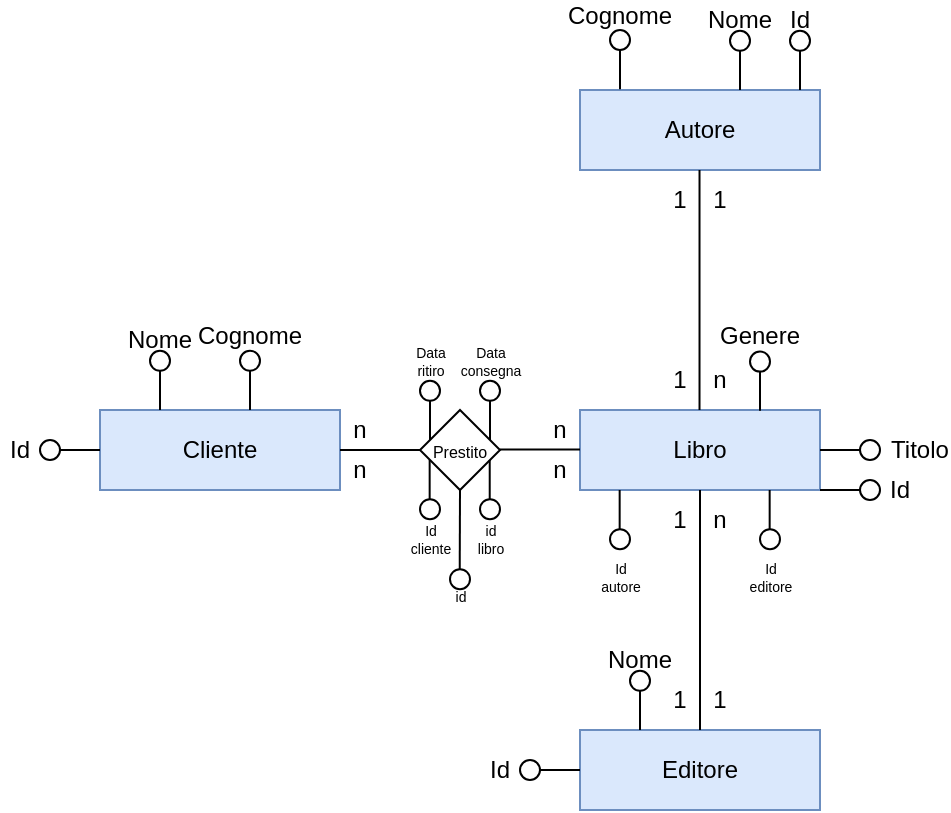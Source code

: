 <mxfile version="21.5.0" type="device">
  <diagram name="Pagina-1" id="-5amps1YBqaT7Vv-XyFg">
    <mxGraphModel dx="978" dy="571" grid="1" gridSize="10" guides="1" tooltips="1" connect="1" arrows="1" fold="1" page="1" pageScale="1" pageWidth="827" pageHeight="1169" math="0" shadow="0">
      <root>
        <mxCell id="0" />
        <mxCell id="1" parent="0" />
        <mxCell id="DhdcBiuPI_oVN-kjMNw6-1" value="Libro" style="whiteSpace=wrap;html=1;align=center;fillColor=#dae8fc;strokeColor=#6c8ebf;" vertex="1" parent="1">
          <mxGeometry x="360" y="440" width="120" height="40" as="geometry" />
        </mxCell>
        <mxCell id="DhdcBiuPI_oVN-kjMNw6-2" value="Autore" style="whiteSpace=wrap;html=1;align=center;fillColor=#dae8fc;strokeColor=#6c8ebf;" vertex="1" parent="1">
          <mxGeometry x="360" y="280" width="120" height="40" as="geometry" />
        </mxCell>
        <mxCell id="DhdcBiuPI_oVN-kjMNw6-3" value="Editore" style="whiteSpace=wrap;html=1;align=center;fillColor=#dae8fc;strokeColor=#6c8ebf;" vertex="1" parent="1">
          <mxGeometry x="360" y="600" width="120" height="40" as="geometry" />
        </mxCell>
        <mxCell id="DhdcBiuPI_oVN-kjMNw6-4" value="Cliente" style="whiteSpace=wrap;html=1;align=center;fillColor=#dae8fc;strokeColor=#6c8ebf;" vertex="1" parent="1">
          <mxGeometry x="120" y="440" width="120" height="40" as="geometry" />
        </mxCell>
        <mxCell id="DhdcBiuPI_oVN-kjMNw6-5" value="" style="endArrow=none;html=1;rounded=0;entryX=0.5;entryY=1;entryDx=0;entryDy=0;" edge="1" parent="1" target="DhdcBiuPI_oVN-kjMNw6-1">
          <mxGeometry width="50" height="50" relative="1" as="geometry">
            <mxPoint x="420" y="600" as="sourcePoint" />
            <mxPoint x="470" y="550" as="targetPoint" />
          </mxGeometry>
        </mxCell>
        <mxCell id="DhdcBiuPI_oVN-kjMNw6-6" value="" style="endArrow=none;html=1;rounded=0;entryX=0.5;entryY=1;entryDx=0;entryDy=0;" edge="1" parent="1">
          <mxGeometry width="50" height="50" relative="1" as="geometry">
            <mxPoint x="419.76" y="440" as="sourcePoint" />
            <mxPoint x="419.76" y="320" as="targetPoint" />
          </mxGeometry>
        </mxCell>
        <mxCell id="DhdcBiuPI_oVN-kjMNw6-7" value="" style="endArrow=none;html=1;rounded=0;exitX=1;exitY=0.5;exitDx=0;exitDy=0;entryX=0;entryY=0.5;entryDx=0;entryDy=0;" edge="1" parent="1" source="DhdcBiuPI_oVN-kjMNw6-4" target="DhdcBiuPI_oVN-kjMNw6-58">
          <mxGeometry width="50" height="50" relative="1" as="geometry">
            <mxPoint x="359.52" y="580" as="sourcePoint" />
            <mxPoint x="240" y="360" as="targetPoint" />
            <Array as="points">
              <mxPoint x="270" y="460" />
            </Array>
          </mxGeometry>
        </mxCell>
        <mxCell id="DhdcBiuPI_oVN-kjMNw6-8" value="" style="endArrow=none;html=1;rounded=0;" edge="1" parent="1">
          <mxGeometry width="50" height="50" relative="1" as="geometry">
            <mxPoint x="480" y="460" as="sourcePoint" />
            <mxPoint x="500" y="460" as="targetPoint" />
          </mxGeometry>
        </mxCell>
        <mxCell id="DhdcBiuPI_oVN-kjMNw6-9" value="" style="ellipse;whiteSpace=wrap;html=1;aspect=fixed;" vertex="1" parent="1">
          <mxGeometry x="500" y="455" width="10" height="10" as="geometry" />
        </mxCell>
        <mxCell id="DhdcBiuPI_oVN-kjMNw6-10" value="" style="endArrow=none;html=1;rounded=0;" edge="1" parent="1">
          <mxGeometry width="50" height="50" relative="1" as="geometry">
            <mxPoint x="480" y="480" as="sourcePoint" />
            <mxPoint x="500" y="480" as="targetPoint" />
          </mxGeometry>
        </mxCell>
        <mxCell id="DhdcBiuPI_oVN-kjMNw6-11" value="" style="ellipse;whiteSpace=wrap;html=1;aspect=fixed;" vertex="1" parent="1">
          <mxGeometry x="500" y="475" width="10" height="10" as="geometry" />
        </mxCell>
        <mxCell id="DhdcBiuPI_oVN-kjMNw6-13" value="" style="ellipse;whiteSpace=wrap;html=1;aspect=fixed;" vertex="1" parent="1">
          <mxGeometry x="310" y="484.6" width="10" height="10" as="geometry" />
        </mxCell>
        <mxCell id="DhdcBiuPI_oVN-kjMNw6-15" value="Id" style="text;html=1;strokeColor=none;fillColor=none;align=center;verticalAlign=middle;whiteSpace=wrap;rounded=0;" vertex="1" parent="1">
          <mxGeometry x="310" y="615" width="20" height="10" as="geometry" />
        </mxCell>
        <mxCell id="DhdcBiuPI_oVN-kjMNw6-17" value="" style="endArrow=none;html=1;rounded=0;" edge="1" parent="1">
          <mxGeometry width="50" height="50" relative="1" as="geometry">
            <mxPoint x="470" y="280" as="sourcePoint" />
            <mxPoint x="470" y="260.4" as="targetPoint" />
          </mxGeometry>
        </mxCell>
        <mxCell id="DhdcBiuPI_oVN-kjMNw6-18" value="" style="ellipse;whiteSpace=wrap;html=1;aspect=fixed;" vertex="1" parent="1">
          <mxGeometry x="465" y="250.4" width="10" height="10" as="geometry" />
        </mxCell>
        <mxCell id="DhdcBiuPI_oVN-kjMNw6-20" value="" style="endArrow=none;html=1;rounded=0;" edge="1" parent="1">
          <mxGeometry width="50" height="50" relative="1" as="geometry">
            <mxPoint x="440" y="280" as="sourcePoint" />
            <mxPoint x="440" y="260.4" as="targetPoint" />
          </mxGeometry>
        </mxCell>
        <mxCell id="DhdcBiuPI_oVN-kjMNw6-21" value="" style="ellipse;whiteSpace=wrap;html=1;aspect=fixed;" vertex="1" parent="1">
          <mxGeometry x="435" y="250.4" width="10" height="10" as="geometry" />
        </mxCell>
        <mxCell id="DhdcBiuPI_oVN-kjMNw6-22" value="" style="endArrow=none;html=1;rounded=0;" edge="1" parent="1">
          <mxGeometry width="50" height="50" relative="1" as="geometry">
            <mxPoint x="380" y="279.6" as="sourcePoint" />
            <mxPoint x="380" y="260" as="targetPoint" />
          </mxGeometry>
        </mxCell>
        <mxCell id="DhdcBiuPI_oVN-kjMNw6-23" value="" style="ellipse;whiteSpace=wrap;html=1;aspect=fixed;" vertex="1" parent="1">
          <mxGeometry x="375" y="250" width="10" height="10" as="geometry" />
        </mxCell>
        <mxCell id="DhdcBiuPI_oVN-kjMNw6-24" value="" style="endArrow=none;html=1;rounded=0;exitX=1;exitY=0.5;exitDx=0;exitDy=0;entryX=0;entryY=0.5;entryDx=0;entryDy=0;" edge="1" parent="1" source="DhdcBiuPI_oVN-kjMNw6-25" target="DhdcBiuPI_oVN-kjMNw6-4">
          <mxGeometry width="50" height="50" relative="1" as="geometry">
            <mxPoint x="119.6" y="480" as="sourcePoint" />
            <mxPoint x="119.6" y="460.4" as="targetPoint" />
          </mxGeometry>
        </mxCell>
        <mxCell id="DhdcBiuPI_oVN-kjMNw6-25" value="" style="ellipse;whiteSpace=wrap;html=1;aspect=fixed;" vertex="1" parent="1">
          <mxGeometry x="90" y="455" width="10" height="10" as="geometry" />
        </mxCell>
        <mxCell id="DhdcBiuPI_oVN-kjMNw6-26" value="" style="endArrow=none;html=1;rounded=0;" edge="1" parent="1">
          <mxGeometry width="50" height="50" relative="1" as="geometry">
            <mxPoint x="150" y="440" as="sourcePoint" />
            <mxPoint x="150" y="420.4" as="targetPoint" />
          </mxGeometry>
        </mxCell>
        <mxCell id="DhdcBiuPI_oVN-kjMNw6-27" value="" style="ellipse;whiteSpace=wrap;html=1;aspect=fixed;" vertex="1" parent="1">
          <mxGeometry x="145" y="410.4" width="10" height="10" as="geometry" />
        </mxCell>
        <mxCell id="DhdcBiuPI_oVN-kjMNw6-28" value="" style="endArrow=none;html=1;rounded=0;" edge="1" parent="1">
          <mxGeometry width="50" height="50" relative="1" as="geometry">
            <mxPoint x="195" y="440" as="sourcePoint" />
            <mxPoint x="195" y="420.4" as="targetPoint" />
          </mxGeometry>
        </mxCell>
        <mxCell id="DhdcBiuPI_oVN-kjMNw6-29" value="" style="ellipse;whiteSpace=wrap;html=1;aspect=fixed;" vertex="1" parent="1">
          <mxGeometry x="190" y="410.4" width="10" height="10" as="geometry" />
        </mxCell>
        <mxCell id="DhdcBiuPI_oVN-kjMNw6-30" value="" style="endArrow=none;html=1;rounded=0;exitX=0;exitY=0.5;exitDx=0;exitDy=0;entryX=1;entryY=0.5;entryDx=0;entryDy=0;" edge="1" parent="1" source="DhdcBiuPI_oVN-kjMNw6-3" target="DhdcBiuPI_oVN-kjMNw6-31">
          <mxGeometry width="50" height="50" relative="1" as="geometry">
            <mxPoint x="340" y="640" as="sourcePoint" />
            <mxPoint x="340" y="620.4" as="targetPoint" />
          </mxGeometry>
        </mxCell>
        <mxCell id="DhdcBiuPI_oVN-kjMNw6-31" value="" style="ellipse;whiteSpace=wrap;html=1;aspect=fixed;" vertex="1" parent="1">
          <mxGeometry x="330" y="615" width="10" height="10" as="geometry" />
        </mxCell>
        <mxCell id="DhdcBiuPI_oVN-kjMNw6-32" value="" style="endArrow=none;html=1;rounded=0;" edge="1" parent="1">
          <mxGeometry width="50" height="50" relative="1" as="geometry">
            <mxPoint x="390" y="600" as="sourcePoint" />
            <mxPoint x="390" y="580.4" as="targetPoint" />
          </mxGeometry>
        </mxCell>
        <mxCell id="DhdcBiuPI_oVN-kjMNw6-33" value="" style="ellipse;whiteSpace=wrap;html=1;aspect=fixed;" vertex="1" parent="1">
          <mxGeometry x="385" y="570.4" width="10" height="10" as="geometry" />
        </mxCell>
        <mxCell id="DhdcBiuPI_oVN-kjMNw6-34" value="" style="endArrow=none;html=1;rounded=0;" edge="1" parent="1">
          <mxGeometry width="50" height="50" relative="1" as="geometry">
            <mxPoint x="379.83" y="499.6" as="sourcePoint" />
            <mxPoint x="379.83" y="480" as="targetPoint" />
          </mxGeometry>
        </mxCell>
        <mxCell id="DhdcBiuPI_oVN-kjMNw6-35" value="" style="ellipse;whiteSpace=wrap;html=1;aspect=fixed;" vertex="1" parent="1">
          <mxGeometry x="375" y="499.6" width="10" height="10" as="geometry" />
        </mxCell>
        <mxCell id="DhdcBiuPI_oVN-kjMNw6-36" value="Id" style="text;html=1;strokeColor=none;fillColor=none;align=center;verticalAlign=middle;whiteSpace=wrap;rounded=0;" vertex="1" parent="1">
          <mxGeometry x="510" y="475" width="20" height="10" as="geometry" />
        </mxCell>
        <mxCell id="DhdcBiuPI_oVN-kjMNw6-37" value="Id" style="text;html=1;strokeColor=none;fillColor=none;align=center;verticalAlign=middle;whiteSpace=wrap;rounded=0;" vertex="1" parent="1">
          <mxGeometry x="70" y="455" width="20" height="10" as="geometry" />
        </mxCell>
        <mxCell id="DhdcBiuPI_oVN-kjMNw6-38" value="Id" style="text;html=1;strokeColor=none;fillColor=none;align=center;verticalAlign=middle;whiteSpace=wrap;rounded=0;" vertex="1" parent="1">
          <mxGeometry x="460" y="240" width="20" height="10" as="geometry" />
        </mxCell>
        <mxCell id="DhdcBiuPI_oVN-kjMNw6-39" value="Nome" style="text;html=1;strokeColor=none;fillColor=none;align=center;verticalAlign=middle;whiteSpace=wrap;rounded=0;" vertex="1" parent="1">
          <mxGeometry x="380" y="560" width="20" height="10" as="geometry" />
        </mxCell>
        <mxCell id="DhdcBiuPI_oVN-kjMNw6-40" value="Nome" style="text;html=1;strokeColor=none;fillColor=none;align=center;verticalAlign=middle;whiteSpace=wrap;rounded=0;" vertex="1" parent="1">
          <mxGeometry x="140" y="400" width="20" height="10" as="geometry" />
        </mxCell>
        <mxCell id="DhdcBiuPI_oVN-kjMNw6-41" value="Nome" style="text;html=1;strokeColor=none;fillColor=none;align=center;verticalAlign=middle;whiteSpace=wrap;rounded=0;" vertex="1" parent="1">
          <mxGeometry x="430" y="240.4" width="20" height="10" as="geometry" />
        </mxCell>
        <mxCell id="DhdcBiuPI_oVN-kjMNw6-43" value="Titolo" style="text;html=1;strokeColor=none;fillColor=none;align=center;verticalAlign=middle;whiteSpace=wrap;rounded=0;" vertex="1" parent="1">
          <mxGeometry x="520" y="452.5" width="20" height="15" as="geometry" />
        </mxCell>
        <mxCell id="DhdcBiuPI_oVN-kjMNw6-46" value="Genere" style="text;html=1;strokeColor=none;fillColor=none;align=center;verticalAlign=middle;whiteSpace=wrap;rounded=0;" vertex="1" parent="1">
          <mxGeometry x="440" y="395" width="20" height="15" as="geometry" />
        </mxCell>
        <mxCell id="DhdcBiuPI_oVN-kjMNw6-48" value="Cognome" style="text;html=1;strokeColor=none;fillColor=none;align=center;verticalAlign=middle;whiteSpace=wrap;rounded=0;" vertex="1" parent="1">
          <mxGeometry x="185" y="395" width="20" height="15" as="geometry" />
        </mxCell>
        <mxCell id="DhdcBiuPI_oVN-kjMNw6-49" value="Cognome" style="text;html=1;strokeColor=none;fillColor=none;align=center;verticalAlign=middle;whiteSpace=wrap;rounded=0;" vertex="1" parent="1">
          <mxGeometry x="370" y="235.0" width="20" height="15" as="geometry" />
        </mxCell>
        <mxCell id="DhdcBiuPI_oVN-kjMNw6-50" value="1" style="text;html=1;strokeColor=none;fillColor=none;align=center;verticalAlign=middle;whiteSpace=wrap;rounded=0;" vertex="1" parent="1">
          <mxGeometry x="400" y="420.4" width="20" height="10" as="geometry" />
        </mxCell>
        <mxCell id="DhdcBiuPI_oVN-kjMNw6-51" value="1" style="text;html=1;strokeColor=none;fillColor=none;align=center;verticalAlign=middle;whiteSpace=wrap;rounded=0;" vertex="1" parent="1">
          <mxGeometry x="400" y="330" width="20" height="10" as="geometry" />
        </mxCell>
        <mxCell id="DhdcBiuPI_oVN-kjMNw6-52" value="1" style="text;html=1;strokeColor=none;fillColor=none;align=center;verticalAlign=middle;whiteSpace=wrap;rounded=0;" vertex="1" parent="1">
          <mxGeometry x="420" y="330" width="20" height="10" as="geometry" />
        </mxCell>
        <mxCell id="DhdcBiuPI_oVN-kjMNw6-53" value="n" style="text;html=1;strokeColor=none;fillColor=none;align=center;verticalAlign=middle;whiteSpace=wrap;rounded=0;" vertex="1" parent="1">
          <mxGeometry x="420" y="420.4" width="20" height="10" as="geometry" />
        </mxCell>
        <mxCell id="DhdcBiuPI_oVN-kjMNw6-54" value="1" style="text;html=1;strokeColor=none;fillColor=none;align=center;verticalAlign=middle;whiteSpace=wrap;rounded=0;" vertex="1" parent="1">
          <mxGeometry x="400" y="490" width="20" height="10" as="geometry" />
        </mxCell>
        <mxCell id="DhdcBiuPI_oVN-kjMNw6-55" value="1" style="text;html=1;strokeColor=none;fillColor=none;align=center;verticalAlign=middle;whiteSpace=wrap;rounded=0;" vertex="1" parent="1">
          <mxGeometry x="400" y="580" width="20" height="10" as="geometry" />
        </mxCell>
        <mxCell id="DhdcBiuPI_oVN-kjMNw6-56" value="1" style="text;html=1;strokeColor=none;fillColor=none;align=center;verticalAlign=middle;whiteSpace=wrap;rounded=0;" vertex="1" parent="1">
          <mxGeometry x="420" y="580" width="20" height="10" as="geometry" />
        </mxCell>
        <mxCell id="DhdcBiuPI_oVN-kjMNw6-57" value="n" style="text;html=1;strokeColor=none;fillColor=none;align=center;verticalAlign=middle;whiteSpace=wrap;rounded=0;" vertex="1" parent="1">
          <mxGeometry x="420" y="490" width="20" height="10" as="geometry" />
        </mxCell>
        <mxCell id="DhdcBiuPI_oVN-kjMNw6-58" value="&lt;font style=&quot;font-size: 8px;&quot;&gt;Prestito&lt;/font&gt;" style="shape=rhombus;perimeter=rhombusPerimeter;whiteSpace=wrap;html=1;align=center;" vertex="1" parent="1">
          <mxGeometry x="280" y="440" width="40" height="40" as="geometry" />
        </mxCell>
        <mxCell id="DhdcBiuPI_oVN-kjMNw6-59" value="" style="endArrow=none;html=1;rounded=0;exitX=1;exitY=0.5;exitDx=0;exitDy=0;entryX=0;entryY=0.5;entryDx=0;entryDy=0;" edge="1" parent="1">
          <mxGeometry width="50" height="50" relative="1" as="geometry">
            <mxPoint x="320" y="459.8" as="sourcePoint" />
            <mxPoint x="360" y="459.8" as="targetPoint" />
          </mxGeometry>
        </mxCell>
        <mxCell id="DhdcBiuPI_oVN-kjMNw6-60" value="" style="endArrow=none;html=1;rounded=0;" edge="1" parent="1">
          <mxGeometry width="50" height="50" relative="1" as="geometry">
            <mxPoint x="285" y="455" as="sourcePoint" />
            <mxPoint x="285" y="435.4" as="targetPoint" />
          </mxGeometry>
        </mxCell>
        <mxCell id="DhdcBiuPI_oVN-kjMNw6-61" value="" style="ellipse;whiteSpace=wrap;html=1;aspect=fixed;" vertex="1" parent="1">
          <mxGeometry x="280" y="425.4" width="10" height="10" as="geometry" />
        </mxCell>
        <mxCell id="DhdcBiuPI_oVN-kjMNw6-62" value="Data ritiro" style="text;html=1;strokeColor=none;fillColor=none;align=center;verticalAlign=middle;whiteSpace=wrap;rounded=0;fontSize=7;" vertex="1" parent="1">
          <mxGeometry x="277.5" y="410.8" width="15" height="9.6" as="geometry" />
        </mxCell>
        <mxCell id="DhdcBiuPI_oVN-kjMNw6-65" value="" style="endArrow=none;html=1;rounded=0;" edge="1" parent="1">
          <mxGeometry width="50" height="50" relative="1" as="geometry">
            <mxPoint x="450" y="440.4" as="sourcePoint" />
            <mxPoint x="450" y="420.8" as="targetPoint" />
          </mxGeometry>
        </mxCell>
        <mxCell id="DhdcBiuPI_oVN-kjMNw6-66" value="" style="ellipse;whiteSpace=wrap;html=1;aspect=fixed;" vertex="1" parent="1">
          <mxGeometry x="445" y="410.8" width="10" height="10" as="geometry" />
        </mxCell>
        <mxCell id="DhdcBiuPI_oVN-kjMNw6-67" value="" style="endArrow=none;html=1;rounded=0;" edge="1" parent="1">
          <mxGeometry width="50" height="50" relative="1" as="geometry">
            <mxPoint x="315" y="455" as="sourcePoint" />
            <mxPoint x="315" y="435.4" as="targetPoint" />
          </mxGeometry>
        </mxCell>
        <mxCell id="DhdcBiuPI_oVN-kjMNw6-68" value="" style="ellipse;whiteSpace=wrap;html=1;aspect=fixed;" vertex="1" parent="1">
          <mxGeometry x="310" y="425.4" width="10" height="10" as="geometry" />
        </mxCell>
        <mxCell id="DhdcBiuPI_oVN-kjMNw6-69" value="Data consegna" style="text;html=1;strokeColor=none;fillColor=none;align=center;verticalAlign=middle;whiteSpace=wrap;rounded=0;fontSize=7;" vertex="1" parent="1">
          <mxGeometry x="307.5" y="411.2" width="15" height="9.6" as="geometry" />
        </mxCell>
        <mxCell id="DhdcBiuPI_oVN-kjMNw6-71" value="Id cliente" style="text;html=1;strokeColor=none;fillColor=none;align=center;verticalAlign=middle;whiteSpace=wrap;rounded=0;fontSize=7;" vertex="1" parent="1">
          <mxGeometry x="277.5" y="500.0" width="15" height="9.6" as="geometry" />
        </mxCell>
        <mxCell id="DhdcBiuPI_oVN-kjMNw6-72" value="id libro" style="text;html=1;strokeColor=none;fillColor=none;align=center;verticalAlign=middle;whiteSpace=wrap;rounded=0;fontSize=7;" vertex="1" parent="1">
          <mxGeometry x="307.5" y="500.0" width="15" height="9.6" as="geometry" />
        </mxCell>
        <mxCell id="DhdcBiuPI_oVN-kjMNw6-73" value="" style="endArrow=none;html=1;rounded=0;" edge="1" parent="1">
          <mxGeometry width="50" height="50" relative="1" as="geometry">
            <mxPoint x="284.83" y="484.6" as="sourcePoint" />
            <mxPoint x="284.83" y="465" as="targetPoint" />
          </mxGeometry>
        </mxCell>
        <mxCell id="DhdcBiuPI_oVN-kjMNw6-74" value="" style="ellipse;whiteSpace=wrap;html=1;aspect=fixed;" vertex="1" parent="1">
          <mxGeometry x="280" y="484.6" width="10" height="10" as="geometry" />
        </mxCell>
        <mxCell id="DhdcBiuPI_oVN-kjMNw6-75" value="" style="endArrow=none;html=1;rounded=0;" edge="1" parent="1">
          <mxGeometry width="50" height="50" relative="1" as="geometry">
            <mxPoint x="454.83" y="499.6" as="sourcePoint" />
            <mxPoint x="454.83" y="480" as="targetPoint" />
          </mxGeometry>
        </mxCell>
        <mxCell id="DhdcBiuPI_oVN-kjMNw6-76" value="" style="ellipse;whiteSpace=wrap;html=1;aspect=fixed;" vertex="1" parent="1">
          <mxGeometry x="450" y="499.6" width="10" height="10" as="geometry" />
        </mxCell>
        <mxCell id="DhdcBiuPI_oVN-kjMNw6-77" value="Id autore" style="text;html=1;strokeColor=none;fillColor=none;align=center;verticalAlign=middle;whiteSpace=wrap;rounded=0;fontSize=7;" vertex="1" parent="1">
          <mxGeometry x="372.5" y="519.2" width="15" height="9.6" as="geometry" />
        </mxCell>
        <mxCell id="DhdcBiuPI_oVN-kjMNw6-78" value="Id editore" style="text;html=1;strokeColor=none;fillColor=none;align=center;verticalAlign=middle;whiteSpace=wrap;rounded=0;fontSize=7;" vertex="1" parent="1">
          <mxGeometry x="447.5" y="519.2" width="15" height="9.6" as="geometry" />
        </mxCell>
        <mxCell id="DhdcBiuPI_oVN-kjMNw6-79" value="" style="endArrow=none;html=1;rounded=0;" edge="1" parent="1">
          <mxGeometry width="50" height="50" relative="1" as="geometry">
            <mxPoint x="314.86" y="484.6" as="sourcePoint" />
            <mxPoint x="314.86" y="465" as="targetPoint" />
          </mxGeometry>
        </mxCell>
        <mxCell id="DhdcBiuPI_oVN-kjMNw6-80" value="" style="ellipse;whiteSpace=wrap;html=1;aspect=fixed;" vertex="1" parent="1">
          <mxGeometry x="295" y="519.6" width="10" height="10" as="geometry" />
        </mxCell>
        <mxCell id="DhdcBiuPI_oVN-kjMNw6-81" value="" style="endArrow=none;html=1;rounded=0;entryX=0.5;entryY=1;entryDx=0;entryDy=0;" edge="1" parent="1" target="DhdcBiuPI_oVN-kjMNw6-58">
          <mxGeometry width="50" height="50" relative="1" as="geometry">
            <mxPoint x="299.86" y="519.6" as="sourcePoint" />
            <mxPoint x="299.86" y="500" as="targetPoint" />
          </mxGeometry>
        </mxCell>
        <mxCell id="DhdcBiuPI_oVN-kjMNw6-82" value="id" style="text;html=1;strokeColor=none;fillColor=none;align=center;verticalAlign=middle;whiteSpace=wrap;rounded=0;fontSize=7;" vertex="1" parent="1">
          <mxGeometry x="292.5" y="529.6" width="15" height="9.6" as="geometry" />
        </mxCell>
        <mxCell id="DhdcBiuPI_oVN-kjMNw6-83" value="n" style="text;html=1;strokeColor=none;fillColor=none;align=center;verticalAlign=middle;whiteSpace=wrap;rounded=0;" vertex="1" parent="1">
          <mxGeometry x="340" y="445" width="20" height="10" as="geometry" />
        </mxCell>
        <mxCell id="DhdcBiuPI_oVN-kjMNw6-84" value="n" style="text;html=1;strokeColor=none;fillColor=none;align=center;verticalAlign=middle;whiteSpace=wrap;rounded=0;" vertex="1" parent="1">
          <mxGeometry x="340" y="465" width="20" height="10" as="geometry" />
        </mxCell>
        <mxCell id="DhdcBiuPI_oVN-kjMNw6-85" value="n" style="text;html=1;strokeColor=none;fillColor=none;align=center;verticalAlign=middle;whiteSpace=wrap;rounded=0;" vertex="1" parent="1">
          <mxGeometry x="240" y="445" width="20" height="10" as="geometry" />
        </mxCell>
        <mxCell id="DhdcBiuPI_oVN-kjMNw6-86" value="n" style="text;html=1;strokeColor=none;fillColor=none;align=center;verticalAlign=middle;whiteSpace=wrap;rounded=0;" vertex="1" parent="1">
          <mxGeometry x="240" y="465" width="20" height="10" as="geometry" />
        </mxCell>
      </root>
    </mxGraphModel>
  </diagram>
</mxfile>
